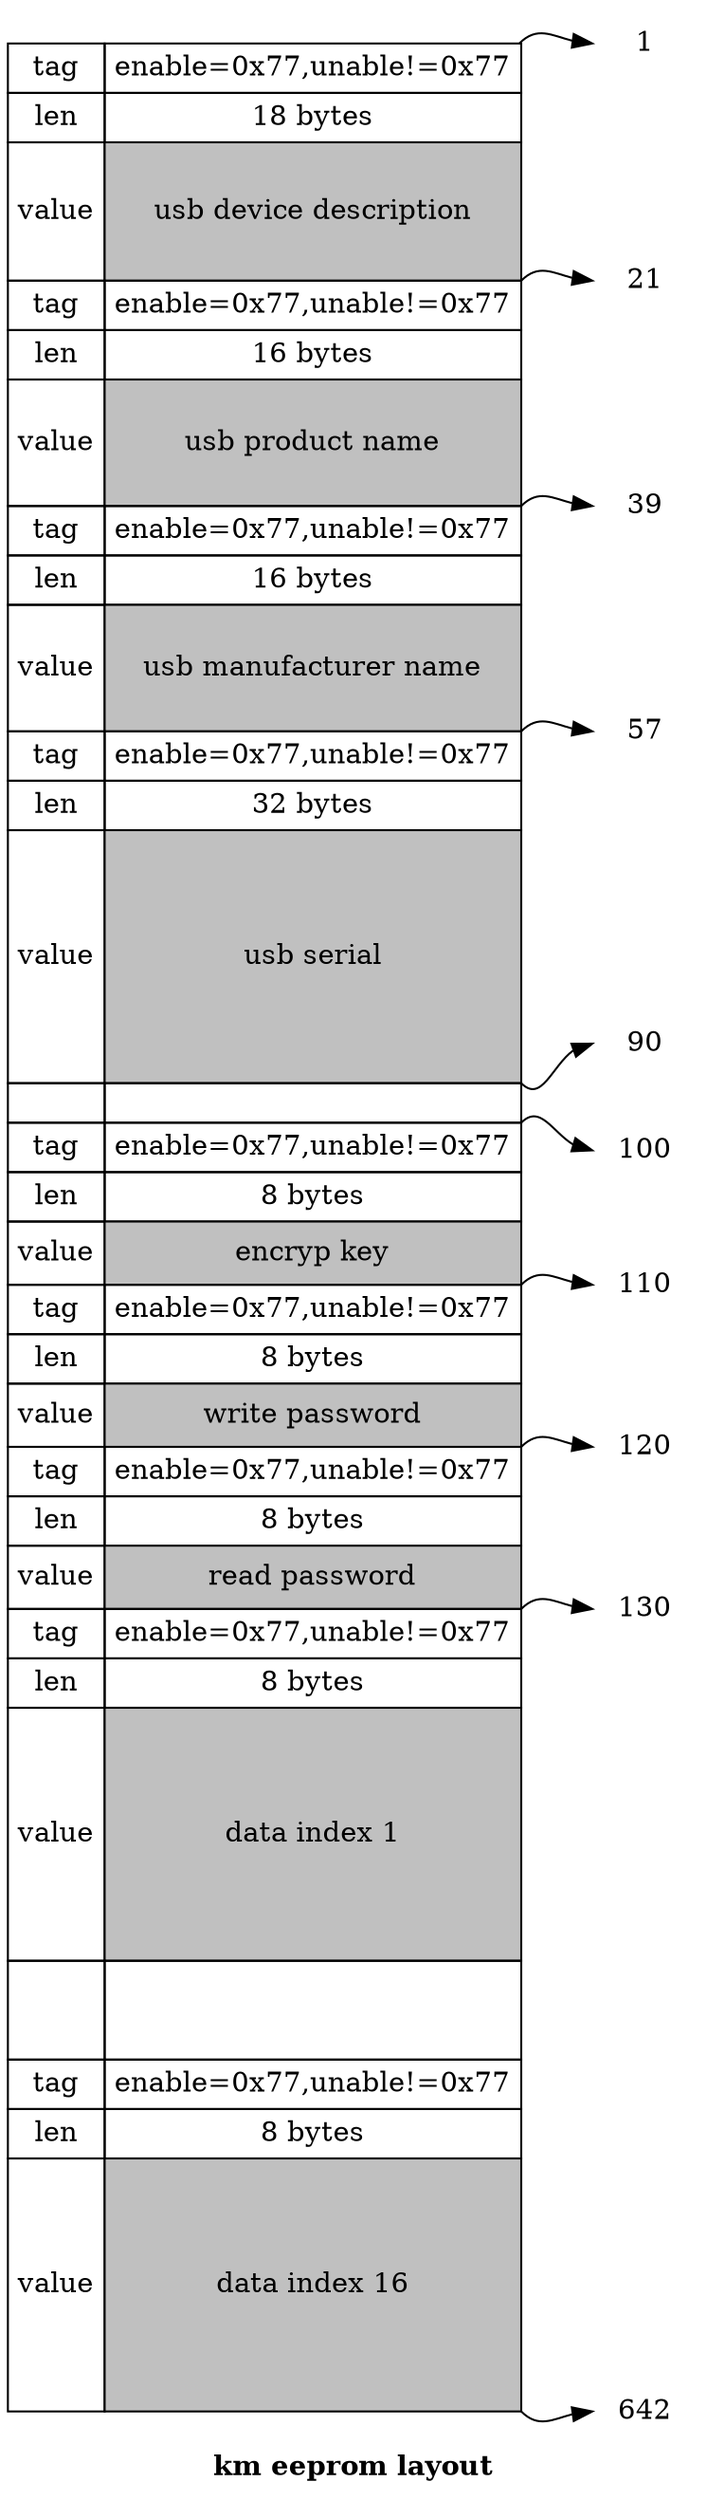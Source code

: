 digraph eeprom {
    label = <<B>km eeprom layout</B>>;
	rankdir=LR
	node [shape=plaintext]
	
	
    eeprom [shape=none, width=0, height=0, margin=0, label=<
		<table title="eeprom" border="0" cellborder="1" cellspacing="0" cellpadding="4">
			<tr><td colspan="1">tag</td>
				<td colspan="4" width="128" port="eeprom_1">enable=0x77,unable!=0x77</td></tr>
			<tr><td colspan="1">len</td>
				<td colspan="4" width="128">18 bytes</td></tr>
			<tr><td colspan="1" rowspan="1">value</td>
				<td colspan="4" width="128" rowspan="1" height="70" bgcolor="grey">usb device description</td></tr>
			<tr><td colspan="1">tag</td>
				<td colspan="4" width="128" port="eeprom_2">enable=0x77,unable!=0x77</td></tr>
			<tr><td colspan="1">len</td>
				<td colspan="4">16 bytes</td></tr>
			<tr><td colspan="1" rowspan="1">value</td>
				<td colspan="4" width="128" rowspan="1" height="64" bgcolor="grey">usb product name</td></tr>
			<tr><td colspan="1">tag</td>
				<td colspan="4" width="128" port="eeprom_3">enable=0x77,unable!=0x77</td></tr>
			<tr><td colspan="1">len</td>
				<td colspan="4" width="128">16 bytes</td></tr>
			<tr><td colspan="1" rowspan="1">value</td>
				<td colspan="4" width="128" rowspan="1" height="64" bgcolor="grey">usb manufacturer name</td></tr>
			<tr><td colspan="1">tag</td>
				<td colspan="4" width="128" port="eeprom_4">enable=0x77,unable!=0x77</td></tr>
			<tr><td colspan="1">len</td>
				<td colspan="4" width="128">32 bytes</td></tr>
			<tr><td colspan="1" rowspan="1">value</td>
				<td colspan="4" width="128" rowspan="1" height="128" bgcolor="grey" port="eeprom_5">usb serial</td></tr>

			<tr><td colspan="1" rowspan="1"></td>
				<td colspan="4" width="128" rowspan="1" height="20"></td></tr>
				
			<tr><td colspan="1">tag</td>
				<td colspan="4" width="128" port="eeprom_6">enable=0x77,unable!=0x77</td></tr>
			<tr><td colspan="1">len</td>
				<td colspan="4" width="128">8 bytes</td></tr>
			<tr><td colspan="1" rowspan="1">value</td>
				<td colspan="4" width="128" rowspan="1" height="32" bgcolor="grey">encryp key</td></tr>

			<tr><td colspan="1">tag</td>
				<td colspan="4" width="128" port="eeprom_7">enable=0x77,unable!=0x77</td></tr>
			<tr><td colspan="1">len</td>
				<td colspan="4" width="128">8 bytes</td></tr>
			<tr><td colspan="1" rowspan="1">value</td>
				<td colspan="4" width="128" rowspan="1" height="32" bgcolor="grey">write password</td></tr>

			<tr><td colspan="1">tag</td>
				<td colspan="4" width="128" port="eeprom_8">enable=0x77,unable!=0x77</td></tr>
			<tr><td colspan="1">len</td>
				<td colspan="4" width="128">8 bytes</td></tr>
			<tr><td colspan="1" rowspan="1">value</td>
				<td colspan="4" width="128" rowspan="1" height="32" bgcolor="grey" port="eeprom_9">read password</td></tr>	

			<tr><td colspan="1">tag</td>
				<td colspan="4" width="128" port="eeprom_10">enable=0x77,unable!=0x77</td></tr>
			<tr><td colspan="1">len</td>
				<td colspan="4" width="128">8 bytes</td></tr>
			<tr><td colspan="1" rowspan="1">value</td>
				<td colspan="4" width="128" rowspan="1" height="128" bgcolor="grey">data index 1</td></tr>		

			<tr><td colspan="1" rowspan="1"></td>
				<td colspan="4" width="128" rowspan="1" height="50"></td></tr>
				
			<tr><td colspan="1">tag</td>
				<td colspan="4" width="128" port="eeprom_11">enable=0x77,unable!=0x77</td></tr>
			<tr><td colspan="1">len</td>
				<td colspan="4" width="128">8 bytes</td></tr>
			<tr><td colspan="1" rowspan="1">value</td>
				<td colspan="4" width="128" rowspan="1" height="128" bgcolor="grey" port="eeprom_12">data index 16</td></tr>					
		</table>>  ]	
	addr_0 [label="1"]
	eeprom:eeprom_1:ne -> addr_0:w
	addr_1 [label="21"]
	eeprom:eeprom_2:ne -> addr_1:w	
	addr_2 [label="39"]
	eeprom:eeprom_3:ne -> addr_2:w
	addr_3 [label="57"]
	eeprom:eeprom_4:ne -> addr_3:w	
	addr_4 [label="90"]
	eeprom:eeprom_5:se -> addr_4:w		

	addr_5 [label="100"]
	eeprom:eeprom_6:ne -> addr_5:w	
	addr_6 [label="110"]
	eeprom:eeprom_7:ne -> addr_6:w	
	addr_7 [label="120"]
	eeprom:eeprom_8:ne -> addr_7:w
	
	addr_8 [label="130"]
	eeprom:eeprom_10:ne -> addr_8:w	
	addr_9 [label="642"]
	eeprom:eeprom_12:se -> addr_9:w	
}








